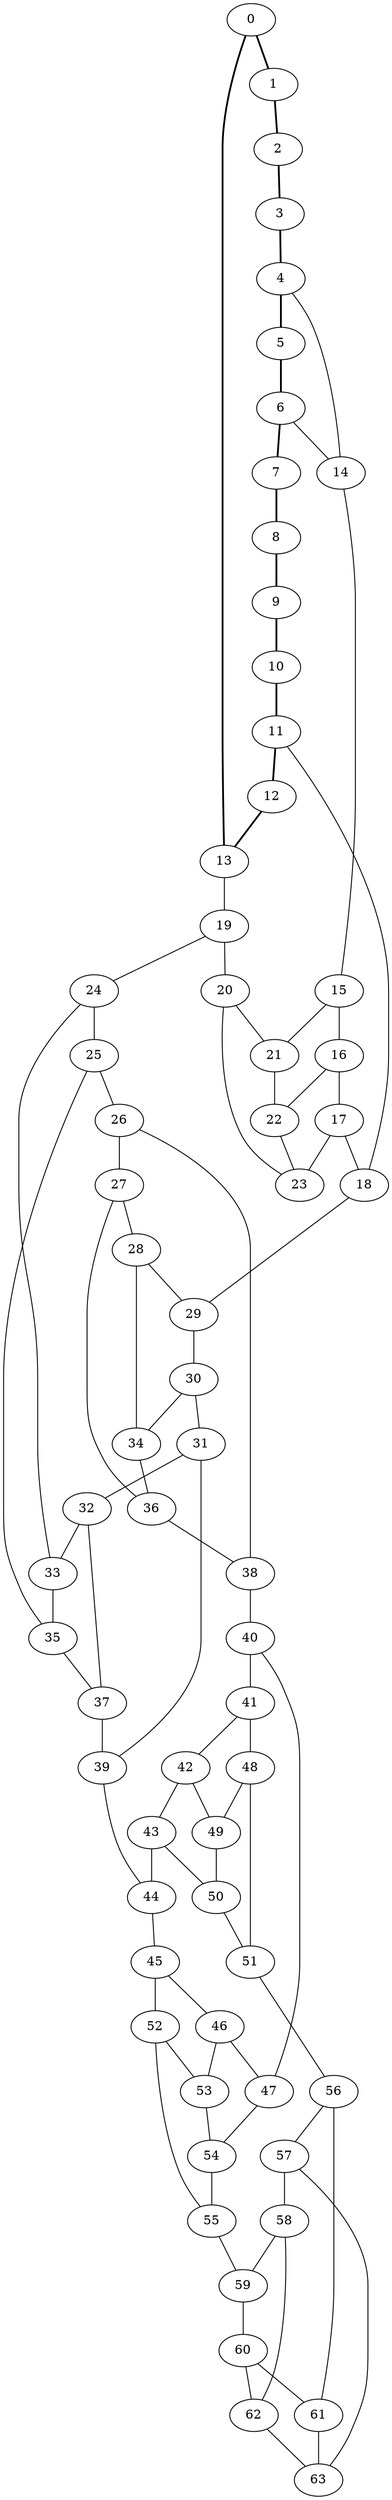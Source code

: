 //Inside of this graph isn't 3-connected
graph G {
0 [ pos = " 12.50,0.00!" ];
0 -- 1[style=bold];
0 -- 13[style=bold];
1 [ pos = " 11.26,5.42!" ];
1 -- 2[style=bold];
2 [ pos = " 7.79,9.77!" ];
2 -- 3[style=bold];
3 [ pos = " 2.78,12.19!" ];
3 -- 4[style=bold];
4 [ pos = " -2.78,12.19!" ];
4 -- 5[style=bold];
4 -- 14;
5 [ pos = " -7.79,9.77!" ];
5 -- 6[style=bold];
6 [ pos = " -11.26,5.42!" ];
6 -- 7[style=bold];
6 -- 14;
7 [ pos = " -12.50,0.00!" ];
7 -- 8[style=bold];
8 [ pos = " -11.26,-5.42!" ];
8 -- 9[style=bold];
9 [ pos = " -7.79,-9.77!" ];
9 -- 10[style=bold];
10 [ pos = " -2.78,-12.19!" ];
10 -- 11[style=bold];
11 [ pos = " 2.78,-12.19!" ];
11 -- 12[style=bold];
11 -- 18;
12 [ pos = " 7.79,-9.77!" ];
12 -- 13[style=bold];
13 [ pos = " 11.26,-5.42!" ];
13 -- 19;
14 -- 15;
15 -- 16;
15 -- 21;
16 -- 17;
16 -- 22;
17 -- 18;
17 -- 23;
18 -- 29;
19 -- 20;
19 -- 24;
20 -- 21;
20 -- 23;
21 -- 22;
22 -- 23;
24 -- 25;
24 -- 33;
25 -- 26;
25 -- 35;
26 -- 27;
26 -- 38;
27 -- 28;
27 -- 36;
28 -- 29;
28 -- 34;
29 -- 30;
30 -- 31;
30 -- 34;
31 -- 32;
31 -- 39;
32 -- 33;
32 -- 37;
33 -- 35;
34 -- 36;
35 -- 37;
36 -- 38;
37 -- 39;
38 -- 40;
39 -- 44;
40 -- 41;
40 -- 47;
41 -- 42;
41 -- 48;
42 -- 43;
42 -- 49;
43 -- 44;
43 -- 50;
44 -- 45;
45 -- 46;
45 -- 52;
46 -- 47;
46 -- 53;
47 -- 54;
48 -- 49;
48 -- 51;
49 -- 50;
50 -- 51;
51 -- 56;
52 -- 53;
52 -- 55;
53 -- 54;
54 -- 55;
55 -- 59;
56 -- 57;
56 -- 61;
57 -- 58;
57 -- 63;
58 -- 59;
58 -- 62;
59 -- 60;
60 -- 61;
60 -- 62;
61 -- 63;
62 -- 63;
}
